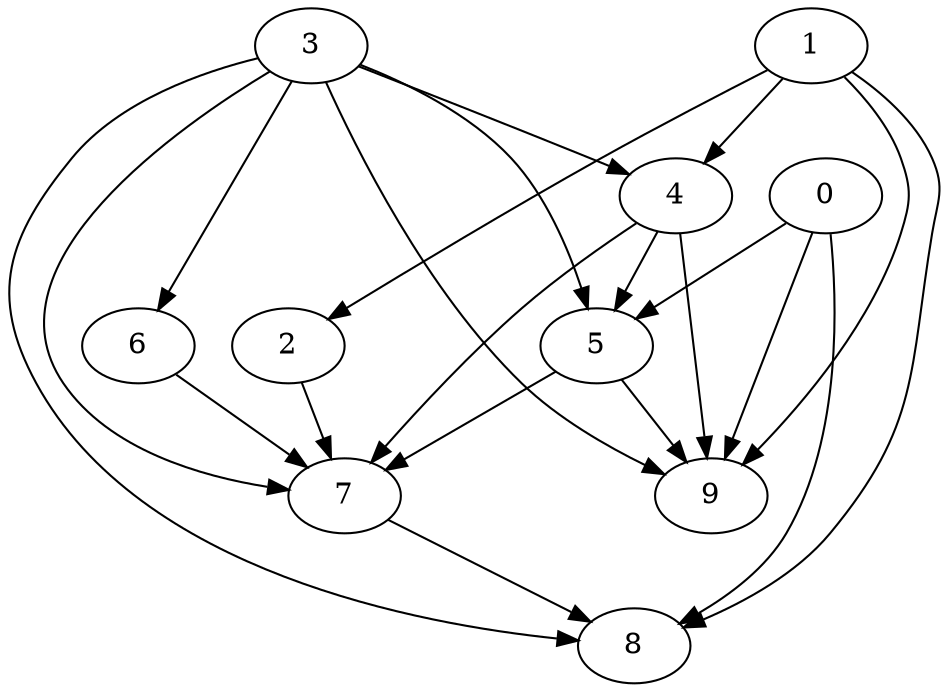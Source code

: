 digraph "Random_Nodes_10_Density_2.10_CCR_1.00_WeightType_Random#1" {
	graph ["Duplicate states"=0,
		GraphType=Random,
		"Max states in OPEN"=0,
		Modes="120000ms; topo-ordered tasks, ; Pruning: task equivalence, fixed order ready list, ; F-value: ; Optimisation: best schedule length (\
SL) optimisation on equal, ",
		NumberOfTasks=10,
		"Pruned using list schedule length"=15,
		"States removed from OPEN"=0,
		TargetSystem="Homogeneous-2",
		"Time to schedule (ms)"=78,
		"Total idle time"=11,
		"Total schedule length"=59,
		"Total sequential time"=106,
		"Total states created"=48
	];
	3	["Finish time"=16,
		Processor=0,
		"Start time"=0,
		Weight=16];
	4	["Finish time"=37,
		Processor=0,
		"Start time"=19,
		Weight=18];
	3 -> 4	[Weight=6];
	6	["Finish time"=33,
		Processor=1,
		"Start time"=24,
		Weight=9];
	3 -> 6	[Weight=8];
	5	["Finish time"=42,
		Processor=0,
		"Start time"=37,
		Weight=5];
	3 -> 5	[Weight=4];
	7	["Finish time"=55,
		Processor=1,
		"Start time"=48,
		Weight=7];
	3 -> 7	[Weight=2];
	9	["Finish time"=58,
		Processor=0,
		"Start time"=42,
		Weight=16];
	3 -> 9	[Weight=3];
	8	["Finish time"=59,
		Processor=1,
		"Start time"=55,
		Weight=4];
	3 -> 8	[Weight=3];
	1	["Finish time"=12,
		Processor=1,
		"Start time"=0,
		Weight=12];
	1 -> 4	[Weight=7];
	2	["Finish time"=47,
		Processor=1,
		"Start time"=33,
		Weight=14];
	1 -> 2	[Weight=3];
	1 -> 9	[Weight=2];
	1 -> 8	[Weight=4];
	4 -> 5	[Weight=10];
	4 -> 7	[Weight=5];
	4 -> 9	[Weight=7];
	0	["Finish time"=17,
		Processor=1,
		"Start time"=12,
		Weight=5];
	0 -> 5	[Weight=9];
	0 -> 9	[Weight=2];
	0 -> 8	[Weight=3];
	2 -> 7	[Weight=7];
	6 -> 7	[Weight=7];
	5 -> 7	[Weight=6];
	5 -> 9	[Weight=2];
	7 -> 8	[Weight=6];
}
